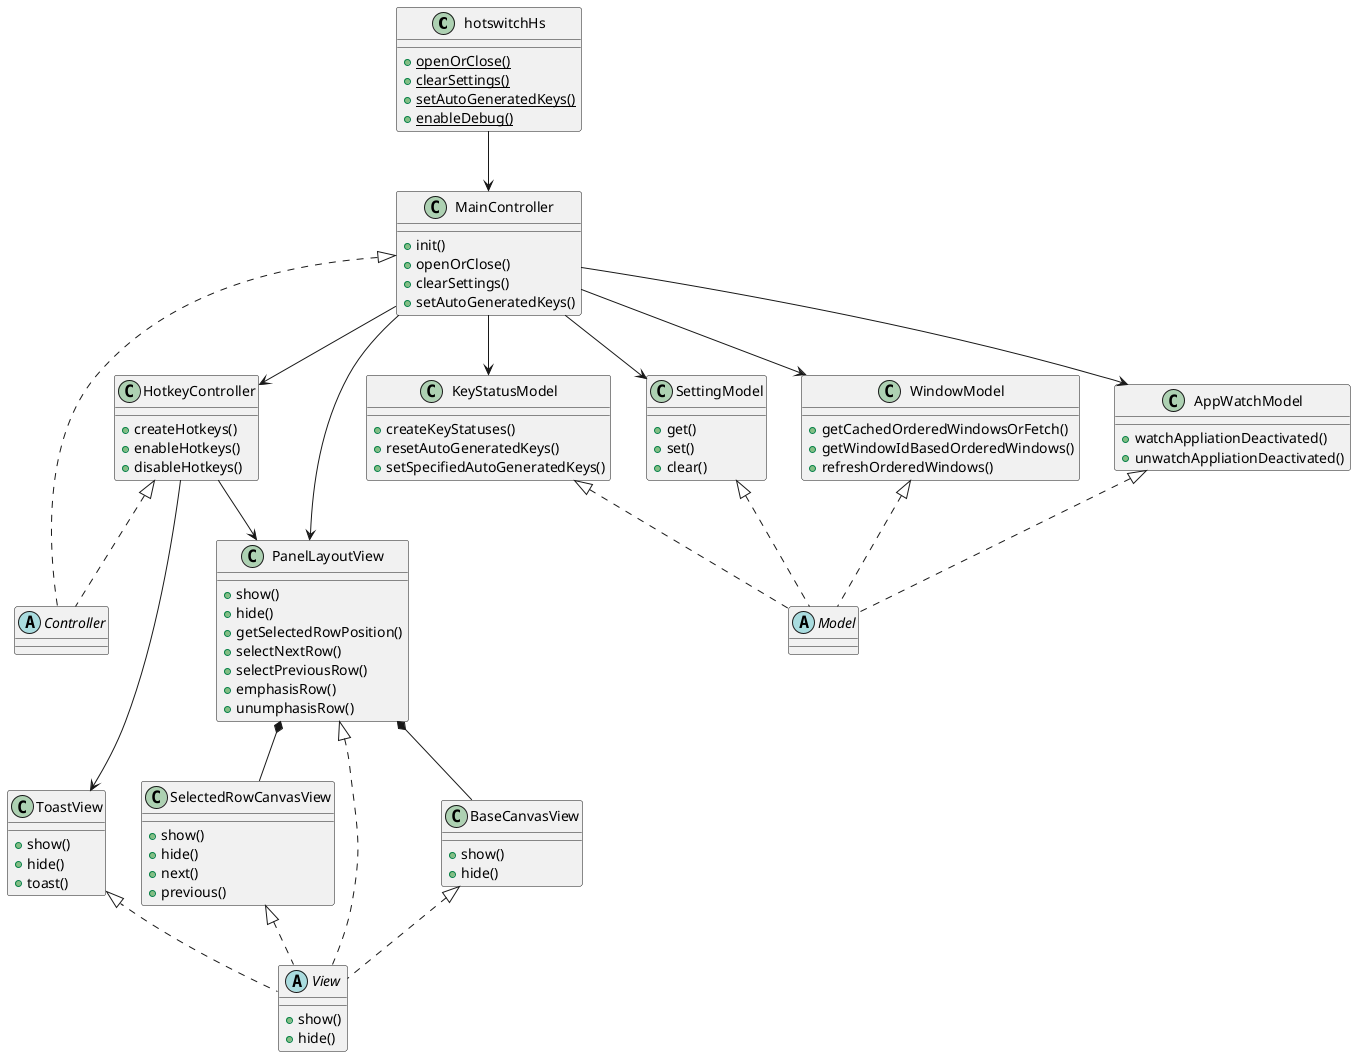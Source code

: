 @startuml class_diagram

class hotswitchHs {
    {static} +openOrClose()
    {static} +clearSettings()
    {static} +setAutoGeneratedKeys()
    {static} +enableDebug()
}

class MainController {
    +init()
    +openOrClose()
    +clearSettings()
    +setAutoGeneratedKeys()
}
class HotkeyController {
    +createHotkeys()
    +enableHotkeys()
    +disableHotkeys()
}
abstract Controller

class KeyStatusModel {
    +createKeyStatuses()
    +resetAutoGeneratedKeys()
    +setSpecifiedAutoGeneratedKeys()
}
class SettingModel {
    +get()
    +set()
    +clear()
}
class WindowModel {
    +getCachedOrderedWindowsOrFetch()
    +getWindowIdBasedOrderedWindows()
    +refreshOrderedWindows()
}
class AppWatchModel {
    +watchAppliationDeactivated()
    +unwatchAppliationDeactivated()
}
abstract Model

class PanelLayoutView {
    +show()
    +hide()
    +getSelectedRowPosition()
    +selectNextRow()
    +selectPreviousRow()
    +emphasisRow()
    +unumphasisRow()
}
class BaseCanvasView {
    +show()
    +hide()
}
class SelectedRowCanvasView {
    +show()
    +hide()
    +next()
    +previous()
}
class ToastView {
    +show()
    +hide()
    +toast()
}
abstract View {
    +show()
    +hide()
}

hotswitchHs --> MainController

MainController --> HotkeyController

MainController --> PanelLayoutView
MainController --> KeyStatusModel
MainController --> SettingModel
MainController --> WindowModel
MainController --> AppWatchModel

HotkeyController --> PanelLayoutView
HotkeyController --> ToastView

KeyStatusModel <|.. Model
SettingModel <|.. Model
WindowModel <|.. Model
AppWatchModel <|.. Model

PanelLayoutView <|.. View
BaseCanvasView <|.. View
SelectedRowCanvasView <|.. View
ToastView <|.. View

MainController <|.. Controller
HotkeyController <|.. Controller

PanelLayoutView *-- BaseCanvasView 
PanelLayoutView *-- SelectedRowCanvasView 

@endum